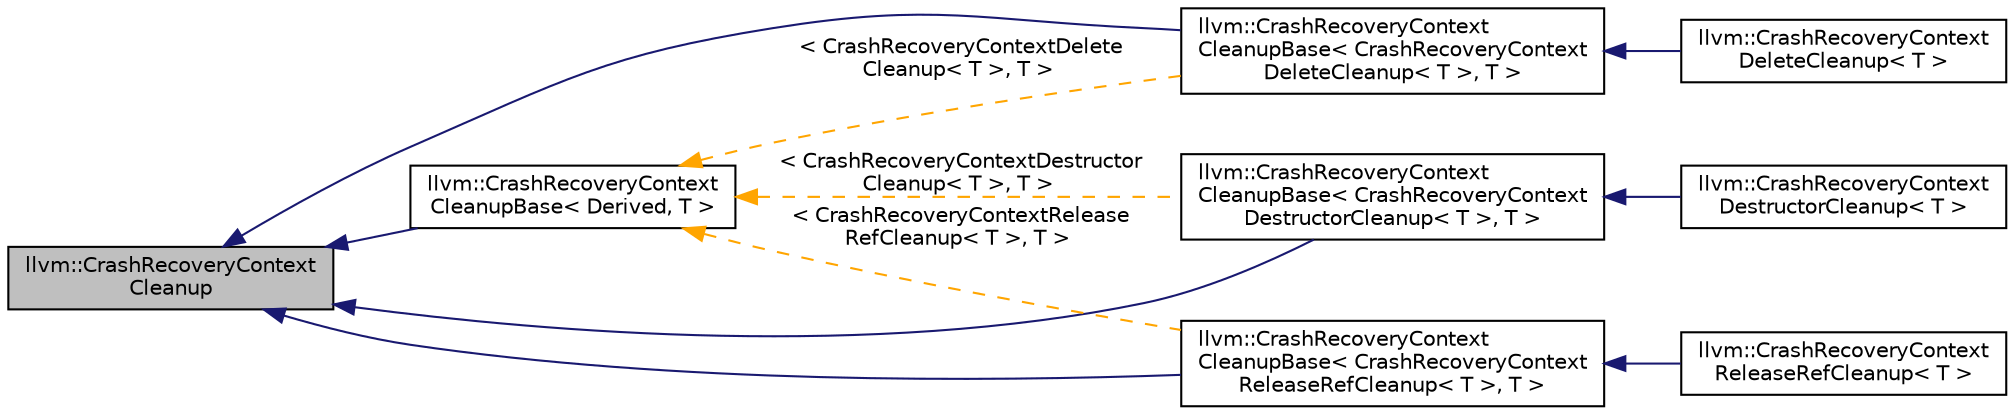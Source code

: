 digraph "llvm::CrashRecoveryContextCleanup"
{
 // LATEX_PDF_SIZE
  bgcolor="transparent";
  edge [fontname="Helvetica",fontsize="10",labelfontname="Helvetica",labelfontsize="10"];
  node [fontname="Helvetica",fontsize="10",shape="box"];
  rankdir="LR";
  Node1 [label="llvm::CrashRecoveryContext\lCleanup",height=0.2,width=0.4,color="black", fillcolor="grey75", style="filled", fontcolor="black",tooltip="Abstract base class of cleanup handlers."];
  Node1 -> Node2 [dir="back",color="midnightblue",fontsize="10",style="solid",fontname="Helvetica"];
  Node2 [label="llvm::CrashRecoveryContext\lCleanupBase\< CrashRecoveryContext\lDeleteCleanup\< T \>, T \>",height=0.2,width=0.4,color="black",URL="$classllvm_1_1CrashRecoveryContextCleanupBase.html",tooltip=" "];
  Node2 -> Node3 [dir="back",color="midnightblue",fontsize="10",style="solid",fontname="Helvetica"];
  Node3 [label="llvm::CrashRecoveryContext\lDeleteCleanup\< T \>",height=0.2,width=0.4,color="black",URL="$classllvm_1_1CrashRecoveryContextDeleteCleanup.html",tooltip="Cleanup handler that reclaims resource by calling 'delete' on it."];
  Node1 -> Node4 [dir="back",color="midnightblue",fontsize="10",style="solid",fontname="Helvetica"];
  Node4 [label="llvm::CrashRecoveryContext\lCleanupBase\< CrashRecoveryContext\lDestructorCleanup\< T \>, T \>",height=0.2,width=0.4,color="black",URL="$classllvm_1_1CrashRecoveryContextCleanupBase.html",tooltip=" "];
  Node4 -> Node5 [dir="back",color="midnightblue",fontsize="10",style="solid",fontname="Helvetica"];
  Node5 [label="llvm::CrashRecoveryContext\lDestructorCleanup\< T \>",height=0.2,width=0.4,color="black",URL="$classllvm_1_1CrashRecoveryContextDestructorCleanup.html",tooltip="Cleanup handler that reclaims resource by calling destructor on it."];
  Node1 -> Node6 [dir="back",color="midnightblue",fontsize="10",style="solid",fontname="Helvetica"];
  Node6 [label="llvm::CrashRecoveryContext\lCleanupBase\< CrashRecoveryContext\lReleaseRefCleanup\< T \>, T \>",height=0.2,width=0.4,color="black",URL="$classllvm_1_1CrashRecoveryContextCleanupBase.html",tooltip=" "];
  Node6 -> Node7 [dir="back",color="midnightblue",fontsize="10",style="solid",fontname="Helvetica"];
  Node7 [label="llvm::CrashRecoveryContext\lReleaseRefCleanup\< T \>",height=0.2,width=0.4,color="black",URL="$classllvm_1_1CrashRecoveryContextReleaseRefCleanup.html",tooltip="Cleanup handler that reclaims resource by calling its method 'Release'."];
  Node1 -> Node8 [dir="back",color="midnightblue",fontsize="10",style="solid",fontname="Helvetica"];
  Node8 [label="llvm::CrashRecoveryContext\lCleanupBase\< Derived, T \>",height=0.2,width=0.4,color="black",URL="$classllvm_1_1CrashRecoveryContextCleanupBase.html",tooltip="Base class of cleanup handler that controls recovery of resources of the given type."];
  Node8 -> Node2 [dir="back",color="orange",fontsize="10",style="dashed",label=" \< CrashRecoveryContextDelete\lCleanup\< T \>, T \>" ,fontname="Helvetica"];
  Node8 -> Node4 [dir="back",color="orange",fontsize="10",style="dashed",label=" \< CrashRecoveryContextDestructor\lCleanup\< T \>, T \>" ,fontname="Helvetica"];
  Node8 -> Node6 [dir="back",color="orange",fontsize="10",style="dashed",label=" \< CrashRecoveryContextRelease\lRefCleanup\< T \>, T \>" ,fontname="Helvetica"];
}
